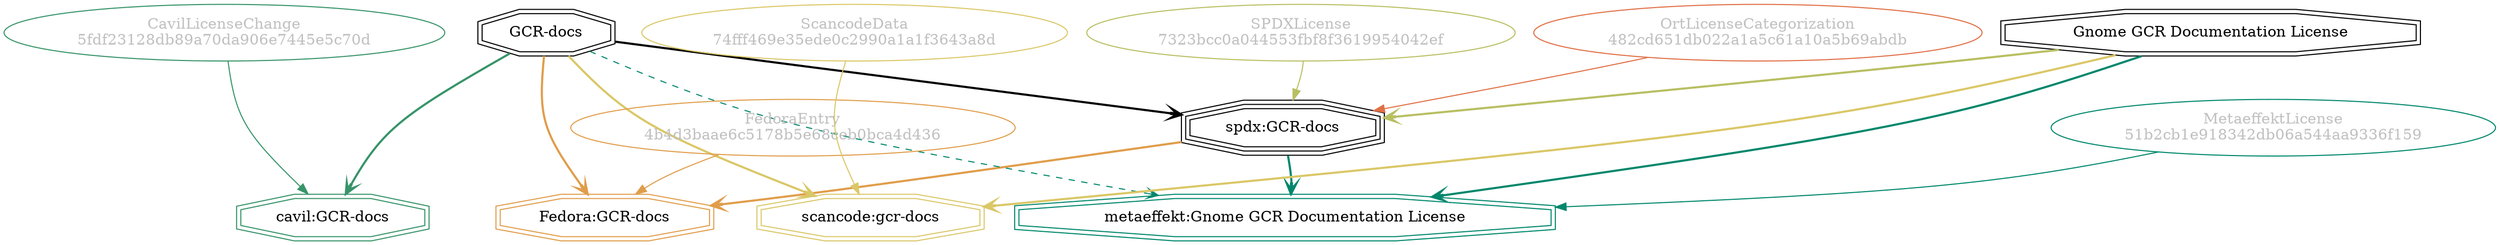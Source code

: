 strict digraph {
    node [shape=box];
    graph [splines=curved];
    1746 [label="SPDXLicense\n7323bcc0a044553fbf8f3619954042ef"
         ,fontcolor=gray
         ,color="#b8bf62"
         ,fillcolor="beige;1"
         ,shape=ellipse];
    1747 [label="spdx:GCR-docs"
         ,shape=tripleoctagon];
    1748 [label="GCR-docs"
         ,shape=doubleoctagon];
    1749 [label="Gnome GCR Documentation License"
         ,shape=doubleoctagon];
    6391 [label="FedoraEntry\n4b4d3baae6c5178b5e68ceb0bca4d436"
         ,fontcolor=gray
         ,color="#e09d4b"
         ,fillcolor="beige;1"
         ,shape=ellipse];
    6392 [label="Fedora:GCR-docs"
         ,color="#e09d4b"
         ,shape=doubleoctagon];
    15789 [label="ScancodeData\n74fff469e35ede0c2990a1a1f3643a8d"
          ,fontcolor=gray
          ,color="#dac767"
          ,fillcolor="beige;1"
          ,shape=ellipse];
    15790 [label="scancode:gcr-docs"
          ,color="#dac767"
          ,shape=doubleoctagon];
    28691 [label="OrtLicenseCategorization\n482cd651db022a1a5c61a10a5b69abdb"
          ,fontcolor=gray
          ,color="#e06f45"
          ,fillcolor="beige;1"
          ,shape=ellipse];
    36816 [label="CavilLicenseChange\n5fdf23128db89a70da906e7445e5c70d"
          ,fontcolor=gray
          ,color="#379469"
          ,fillcolor="beige;1"
          ,shape=ellipse];
    36817 [label="cavil:GCR-docs"
          ,color="#379469"
          ,shape=doubleoctagon];
    42368 [label="MetaeffektLicense\n51b2cb1e918342db06a544aa9336f159"
          ,fontcolor=gray
          ,color="#00876c"
          ,fillcolor="beige;1"
          ,shape=ellipse];
    42369 [label="metaeffekt:Gnome GCR Documentation License"
          ,color="#00876c"
          ,shape=doubleoctagon];
    1746 -> 1747 [weight=0.5
                 ,color="#b8bf62"];
    1747 -> 6392 [style=bold
                 ,arrowhead=vee
                 ,weight=0.7
                 ,color="#e09d4b"];
    1747 -> 42369 [style=bold
                  ,arrowhead=vee
                  ,weight=0.7
                  ,color="#00876c"];
    1748 -> 1747 [style=bold
                 ,arrowhead=vee
                 ,weight=0.7];
    1748 -> 6392 [style=bold
                 ,arrowhead=vee
                 ,weight=0.7
                 ,color="#e09d4b"];
    1748 -> 15790 [style=bold
                  ,arrowhead=vee
                  ,weight=0.7
                  ,color="#dac767"];
    1748 -> 36817 [style=bold
                  ,arrowhead=vee
                  ,weight=0.7
                  ,color="#379469"];
    1748 -> 36817 [style=bold
                  ,arrowhead=vee
                  ,weight=0.7
                  ,color="#379469"];
    1748 -> 42369 [style=dashed
                  ,arrowhead=vee
                  ,weight=0.5
                  ,color="#00876c"];
    1749 -> 1747 [style=bold
                 ,arrowhead=vee
                 ,weight=0.7
                 ,color="#b8bf62"];
    1749 -> 15790 [style=bold
                  ,arrowhead=vee
                  ,weight=0.7
                  ,color="#dac767"];
    1749 -> 42369 [style=bold
                  ,arrowhead=vee
                  ,weight=0.7
                  ,color="#00876c"];
    1749 -> 42369 [style=bold
                  ,arrowhead=vee
                  ,weight=0.7
                  ,color="#00876c"];
    6391 -> 6392 [weight=0.5
                 ,color="#e09d4b"];
    15789 -> 15790 [weight=0.5
                   ,color="#dac767"];
    28691 -> 1747 [weight=0.5
                  ,color="#e06f45"];
    36816 -> 36817 [weight=0.5
                   ,color="#379469"];
    42368 -> 42369 [weight=0.5
                   ,color="#00876c"];
}
